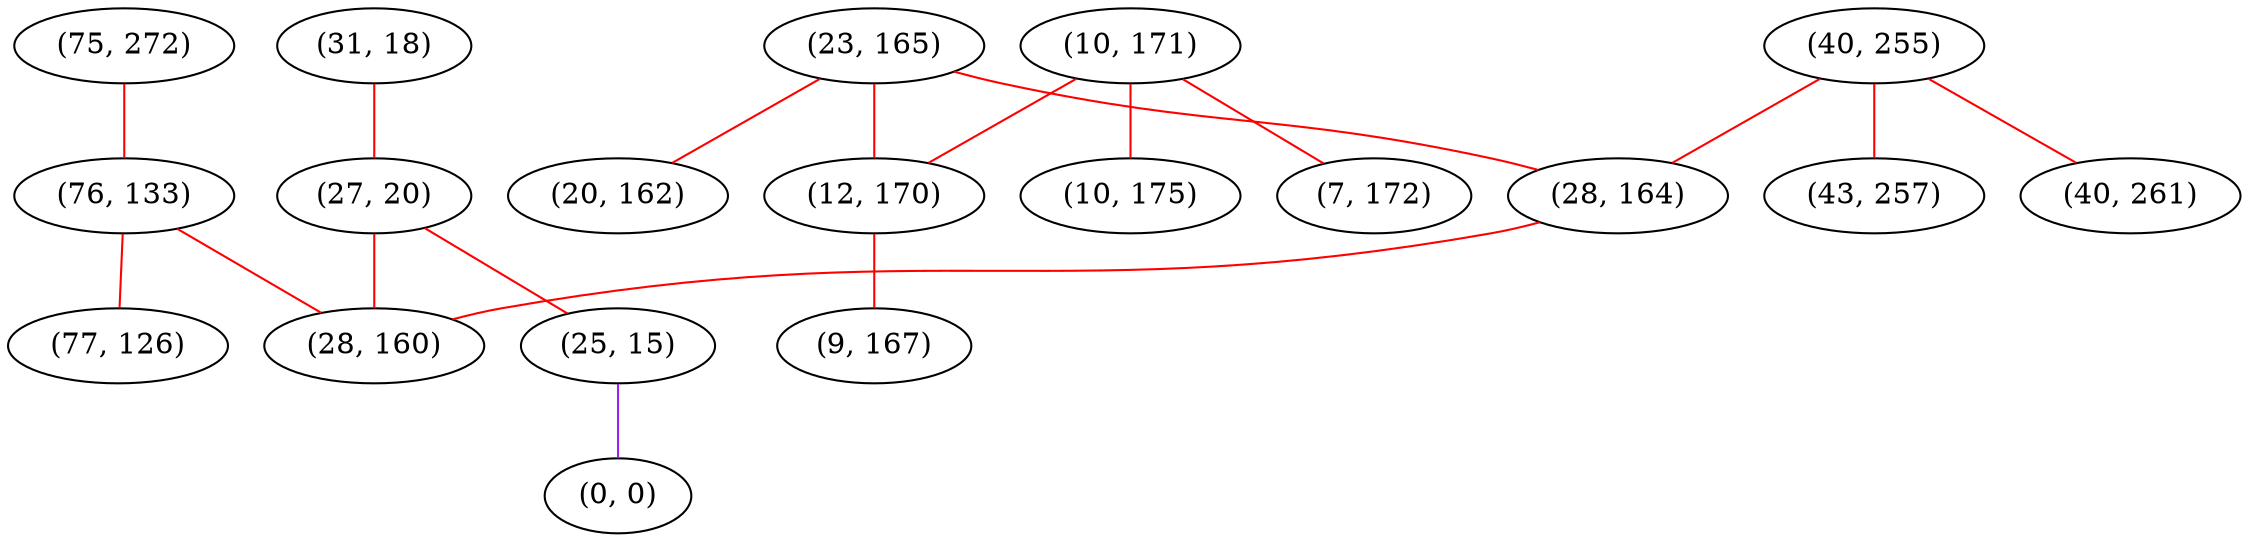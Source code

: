 graph "" {
"(75, 272)";
"(76, 133)";
"(23, 165)";
"(10, 171)";
"(31, 18)";
"(27, 20)";
"(7, 172)";
"(20, 162)";
"(25, 15)";
"(40, 255)";
"(10, 175)";
"(28, 164)";
"(0, 0)";
"(28, 160)";
"(77, 126)";
"(12, 170)";
"(40, 261)";
"(43, 257)";
"(9, 167)";
"(75, 272)" -- "(76, 133)"  [color=red, key=0, weight=1];
"(76, 133)" -- "(77, 126)"  [color=red, key=0, weight=1];
"(76, 133)" -- "(28, 160)"  [color=red, key=0, weight=1];
"(23, 165)" -- "(12, 170)"  [color=red, key=0, weight=1];
"(23, 165)" -- "(28, 164)"  [color=red, key=0, weight=1];
"(23, 165)" -- "(20, 162)"  [color=red, key=0, weight=1];
"(10, 171)" -- "(7, 172)"  [color=red, key=0, weight=1];
"(10, 171)" -- "(10, 175)"  [color=red, key=0, weight=1];
"(10, 171)" -- "(12, 170)"  [color=red, key=0, weight=1];
"(31, 18)" -- "(27, 20)"  [color=red, key=0, weight=1];
"(27, 20)" -- "(25, 15)"  [color=red, key=0, weight=1];
"(27, 20)" -- "(28, 160)"  [color=red, key=0, weight=1];
"(25, 15)" -- "(0, 0)"  [color=purple, key=0, weight=4];
"(40, 255)" -- "(28, 164)"  [color=red, key=0, weight=1];
"(40, 255)" -- "(40, 261)"  [color=red, key=0, weight=1];
"(40, 255)" -- "(43, 257)"  [color=red, key=0, weight=1];
"(28, 164)" -- "(28, 160)"  [color=red, key=0, weight=1];
"(12, 170)" -- "(9, 167)"  [color=red, key=0, weight=1];
}
